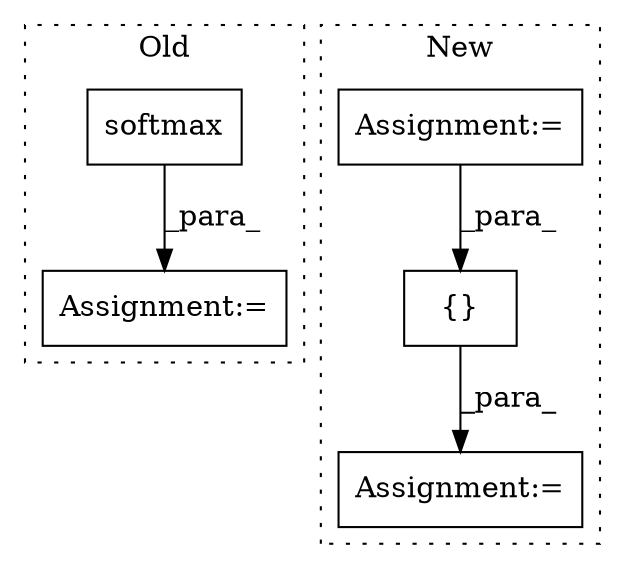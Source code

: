 digraph G {
subgraph cluster0 {
1 [label="softmax" a="32" s="4489,4503" l="8,1" shape="box"];
5 [label="Assignment:=" a="7" s="4482" l="1" shape="box"];
label = "Old";
style="dotted";
}
subgraph cluster1 {
2 [label="{}" a="4" s="3595,3684" l="1,1" shape="box"];
3 [label="Assignment:=" a="7" s="3985" l="1" shape="box"];
4 [label="Assignment:=" a="7" s="3424" l="1" shape="box"];
label = "New";
style="dotted";
}
1 -> 5 [label="_para_"];
2 -> 3 [label="_para_"];
4 -> 2 [label="_para_"];
}